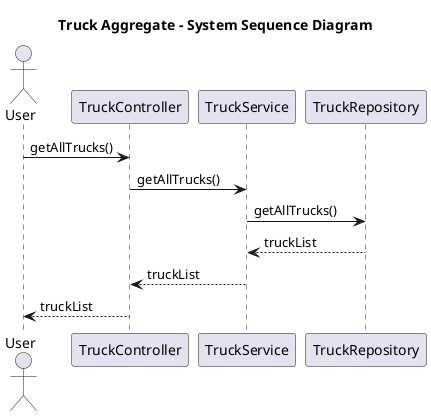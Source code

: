 @startuml
title Truck Aggregate - System Sequence Diagram
actor "User" as user

user -> TruckController: getAllTrucks()
TruckController -> TruckService: getAllTrucks()
TruckService -> TruckRepository: getAllTrucks()
TruckRepository --> TruckService: truckList
TruckService --> TruckController: truckList
TruckController --> user: truckList

@enduml